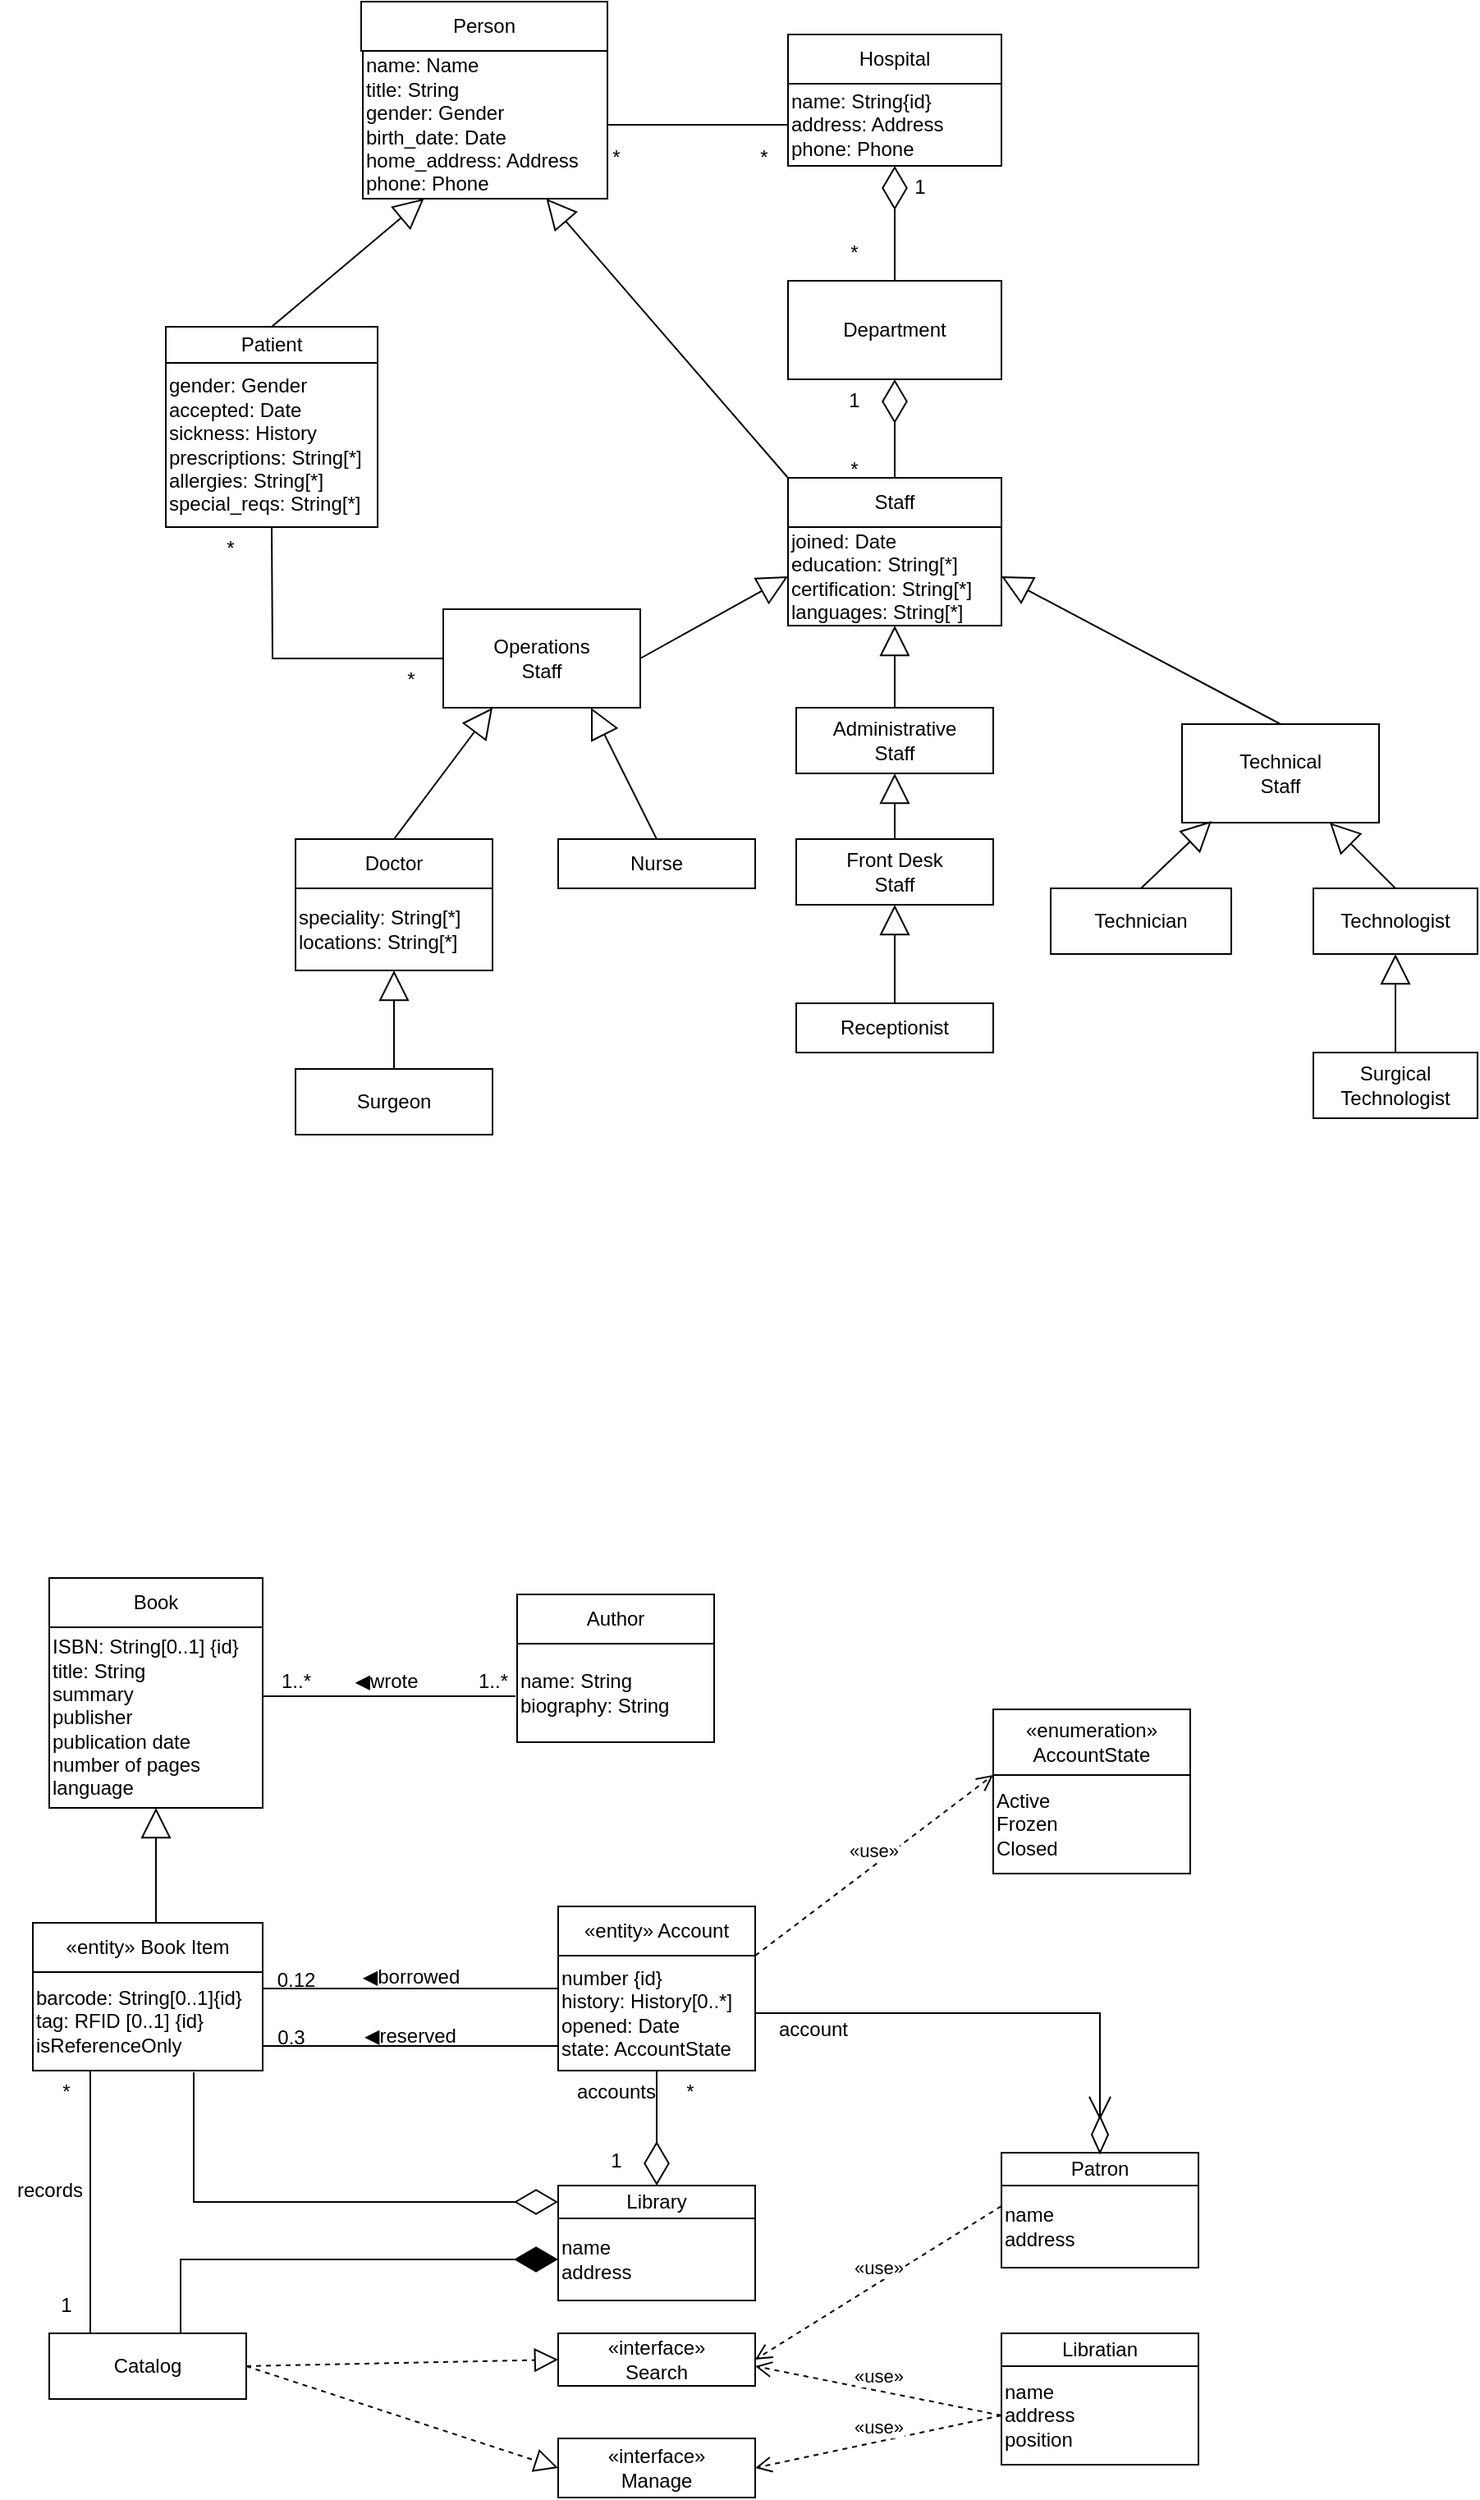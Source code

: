 <mxfile version="26.0.9">
  <diagram name="Страница — 1" id="fuKJmUN905kmGEni0khX">
    <mxGraphModel dx="2261" dy="728" grid="1" gridSize="10" guides="1" tooltips="1" connect="1" arrows="1" fold="1" page="1" pageScale="1" pageWidth="827" pageHeight="1169" math="0" shadow="0">
      <root>
        <mxCell id="0" />
        <mxCell id="1" parent="0" />
        <mxCell id="XMfgYWDyCYA7MRHsIWPS-3" value="Person" style="rounded=0;whiteSpace=wrap;html=1;" vertex="1" parent="1">
          <mxGeometry x="70" y="240" width="150" height="30" as="geometry" />
        </mxCell>
        <mxCell id="XMfgYWDyCYA7MRHsIWPS-4" value="name: Name&lt;div&gt;title: String&lt;/div&gt;&lt;div&gt;gender: Gender&lt;/div&gt;&lt;div&gt;birth_date: Date&lt;/div&gt;&lt;div&gt;home_address: Address&lt;/div&gt;&lt;div&gt;phone: Phone&lt;/div&gt;" style="rounded=0;whiteSpace=wrap;html=1;align=left;" vertex="1" parent="1">
          <mxGeometry x="71" y="270" width="149" height="90" as="geometry" />
        </mxCell>
        <mxCell id="XMfgYWDyCYA7MRHsIWPS-5" value="" style="endArrow=none;html=1;rounded=0;exitX=1;exitY=0.5;exitDx=0;exitDy=0;entryX=0;entryY=0.5;entryDx=0;entryDy=0;" edge="1" parent="1" source="XMfgYWDyCYA7MRHsIWPS-4" target="XMfgYWDyCYA7MRHsIWPS-6">
          <mxGeometry width="50" height="50" relative="1" as="geometry">
            <mxPoint x="390" y="600" as="sourcePoint" />
            <mxPoint x="280" y="320" as="targetPoint" />
          </mxGeometry>
        </mxCell>
        <mxCell id="XMfgYWDyCYA7MRHsIWPS-6" value="name: String{id}&lt;div&gt;address: Address&lt;/div&gt;&lt;div&gt;phone: Phone&lt;/div&gt;" style="rounded=0;whiteSpace=wrap;html=1;align=left;" vertex="1" parent="1">
          <mxGeometry x="330" y="290" width="130" height="50" as="geometry" />
        </mxCell>
        <mxCell id="XMfgYWDyCYA7MRHsIWPS-7" value="Hospital" style="rounded=0;whiteSpace=wrap;html=1;" vertex="1" parent="1">
          <mxGeometry x="330" y="260" width="130" height="30" as="geometry" />
        </mxCell>
        <mxCell id="XMfgYWDyCYA7MRHsIWPS-8" value="*" style="text;html=1;align=center;verticalAlign=middle;resizable=0;points=[];autosize=1;strokeColor=none;fillColor=none;" vertex="1" parent="1">
          <mxGeometry x="210" y="320" width="30" height="30" as="geometry" />
        </mxCell>
        <mxCell id="XMfgYWDyCYA7MRHsIWPS-9" value="*" style="text;html=1;align=center;verticalAlign=middle;resizable=0;points=[];autosize=1;strokeColor=none;fillColor=none;" vertex="1" parent="1">
          <mxGeometry x="300" y="320" width="30" height="30" as="geometry" />
        </mxCell>
        <mxCell id="XMfgYWDyCYA7MRHsIWPS-10" value="Department" style="rounded=0;whiteSpace=wrap;html=1;" vertex="1" parent="1">
          <mxGeometry x="330" y="410" width="130" height="60" as="geometry" />
        </mxCell>
        <mxCell id="XMfgYWDyCYA7MRHsIWPS-11" value="" style="endArrow=diamondThin;endFill=0;endSize=24;html=1;rounded=0;entryX=0.5;entryY=1;entryDx=0;entryDy=0;exitX=0.5;exitY=0;exitDx=0;exitDy=0;" edge="1" parent="1" source="XMfgYWDyCYA7MRHsIWPS-10" target="XMfgYWDyCYA7MRHsIWPS-6">
          <mxGeometry width="160" relative="1" as="geometry">
            <mxPoint x="330" y="580" as="sourcePoint" />
            <mxPoint x="490" y="580" as="targetPoint" />
          </mxGeometry>
        </mxCell>
        <mxCell id="XMfgYWDyCYA7MRHsIWPS-12" value="1" style="text;html=1;align=center;verticalAlign=middle;resizable=0;points=[];autosize=1;strokeColor=none;fillColor=none;" vertex="1" parent="1">
          <mxGeometry x="395" y="338" width="30" height="30" as="geometry" />
        </mxCell>
        <mxCell id="XMfgYWDyCYA7MRHsIWPS-13" value="*" style="text;html=1;align=center;verticalAlign=middle;resizable=0;points=[];autosize=1;strokeColor=none;fillColor=none;" vertex="1" parent="1">
          <mxGeometry x="355" y="378" width="30" height="30" as="geometry" />
        </mxCell>
        <mxCell id="XMfgYWDyCYA7MRHsIWPS-14" value="Staff" style="rounded=0;whiteSpace=wrap;html=1;" vertex="1" parent="1">
          <mxGeometry x="330" y="530" width="130" height="30" as="geometry" />
        </mxCell>
        <mxCell id="XMfgYWDyCYA7MRHsIWPS-15" value="" style="endArrow=diamondThin;endFill=0;endSize=24;html=1;rounded=0;exitX=0.5;exitY=0;exitDx=0;exitDy=0;entryX=0.5;entryY=1;entryDx=0;entryDy=0;" edge="1" parent="1" source="XMfgYWDyCYA7MRHsIWPS-14" target="XMfgYWDyCYA7MRHsIWPS-10">
          <mxGeometry width="160" relative="1" as="geometry">
            <mxPoint x="330" y="580" as="sourcePoint" />
            <mxPoint x="490" y="580" as="targetPoint" />
          </mxGeometry>
        </mxCell>
        <mxCell id="XMfgYWDyCYA7MRHsIWPS-16" value="1" style="text;html=1;align=center;verticalAlign=middle;resizable=0;points=[];autosize=1;strokeColor=none;fillColor=none;" vertex="1" parent="1">
          <mxGeometry x="355" y="468" width="30" height="30" as="geometry" />
        </mxCell>
        <mxCell id="XMfgYWDyCYA7MRHsIWPS-17" value="*" style="text;html=1;align=center;verticalAlign=middle;resizable=0;points=[];autosize=1;strokeColor=none;fillColor=none;" vertex="1" parent="1">
          <mxGeometry x="355" y="510" width="30" height="30" as="geometry" />
        </mxCell>
        <mxCell id="XMfgYWDyCYA7MRHsIWPS-18" value="joined: Date&lt;div&gt;education: String[*]&lt;/div&gt;&lt;div&gt;certification: String[*]&lt;/div&gt;&lt;div&gt;languages: String[*]&lt;/div&gt;" style="rounded=0;whiteSpace=wrap;html=1;align=left;" vertex="1" parent="1">
          <mxGeometry x="330" y="560" width="130" height="60" as="geometry" />
        </mxCell>
        <mxCell id="XMfgYWDyCYA7MRHsIWPS-19" value="" style="endArrow=block;endSize=16;endFill=0;html=1;rounded=0;exitX=0;exitY=0;exitDx=0;exitDy=0;entryX=0.75;entryY=1;entryDx=0;entryDy=0;" edge="1" parent="1" source="XMfgYWDyCYA7MRHsIWPS-14" target="XMfgYWDyCYA7MRHsIWPS-4">
          <mxGeometry width="160" relative="1" as="geometry">
            <mxPoint x="330" y="580" as="sourcePoint" />
            <mxPoint x="490" y="580" as="targetPoint" />
          </mxGeometry>
        </mxCell>
        <mxCell id="XMfgYWDyCYA7MRHsIWPS-20" value="Patient" style="rounded=0;whiteSpace=wrap;html=1;" vertex="1" parent="1">
          <mxGeometry x="-49" y="438" width="129" height="22" as="geometry" />
        </mxCell>
        <mxCell id="XMfgYWDyCYA7MRHsIWPS-21" value="gender: Gender&lt;div&gt;accepted: Date&lt;/div&gt;&lt;div&gt;sickness: History&lt;/div&gt;&lt;div&gt;prescriptions: String[*]&lt;/div&gt;&lt;div&gt;allergies: String[*]&lt;/div&gt;&lt;div&gt;special_reqs: String[*]&lt;/div&gt;" style="rounded=0;whiteSpace=wrap;html=1;align=left;" vertex="1" parent="1">
          <mxGeometry x="-49" y="460" width="129" height="100" as="geometry" />
        </mxCell>
        <mxCell id="XMfgYWDyCYA7MRHsIWPS-23" value="" style="endArrow=block;endSize=16;endFill=0;html=1;rounded=0;exitX=0.5;exitY=0;exitDx=0;exitDy=0;entryX=0.25;entryY=1;entryDx=0;entryDy=0;" edge="1" parent="1" source="XMfgYWDyCYA7MRHsIWPS-20" target="XMfgYWDyCYA7MRHsIWPS-4">
          <mxGeometry width="160" relative="1" as="geometry">
            <mxPoint x="10" y="430" as="sourcePoint" />
            <mxPoint x="170" y="430" as="targetPoint" />
          </mxGeometry>
        </mxCell>
        <mxCell id="XMfgYWDyCYA7MRHsIWPS-24" value="Administrative&lt;div&gt;Staff&lt;/div&gt;" style="rounded=0;whiteSpace=wrap;html=1;" vertex="1" parent="1">
          <mxGeometry x="335" y="670" width="120" height="40" as="geometry" />
        </mxCell>
        <mxCell id="XMfgYWDyCYA7MRHsIWPS-25" value="Front Desk&lt;div&gt;Staff&lt;/div&gt;" style="rounded=0;whiteSpace=wrap;html=1;" vertex="1" parent="1">
          <mxGeometry x="335" y="750" width="120" height="40" as="geometry" />
        </mxCell>
        <mxCell id="XMfgYWDyCYA7MRHsIWPS-26" value="Receptionist" style="rounded=0;whiteSpace=wrap;html=1;" vertex="1" parent="1">
          <mxGeometry x="335" y="850" width="120" height="30" as="geometry" />
        </mxCell>
        <mxCell id="XMfgYWDyCYA7MRHsIWPS-27" value="" style="endArrow=block;endSize=16;endFill=0;html=1;rounded=0;exitX=0.5;exitY=0;exitDx=0;exitDy=0;entryX=0.5;entryY=1;entryDx=0;entryDy=0;" edge="1" parent="1" source="XMfgYWDyCYA7MRHsIWPS-24" target="XMfgYWDyCYA7MRHsIWPS-18">
          <mxGeometry width="160" relative="1" as="geometry">
            <mxPoint x="330" y="680" as="sourcePoint" />
            <mxPoint x="490" y="680" as="targetPoint" />
          </mxGeometry>
        </mxCell>
        <mxCell id="XMfgYWDyCYA7MRHsIWPS-28" value="" style="endArrow=block;endSize=16;endFill=0;html=1;rounded=0;exitX=0.5;exitY=0;exitDx=0;exitDy=0;entryX=0.5;entryY=1;entryDx=0;entryDy=0;" edge="1" parent="1" source="XMfgYWDyCYA7MRHsIWPS-25" target="XMfgYWDyCYA7MRHsIWPS-24">
          <mxGeometry width="160" relative="1" as="geometry">
            <mxPoint x="330" y="680" as="sourcePoint" />
            <mxPoint x="490" y="680" as="targetPoint" />
          </mxGeometry>
        </mxCell>
        <mxCell id="XMfgYWDyCYA7MRHsIWPS-29" value="" style="endArrow=block;endSize=16;endFill=0;html=1;rounded=0;exitX=0.5;exitY=0;exitDx=0;exitDy=0;entryX=0.5;entryY=1;entryDx=0;entryDy=0;" edge="1" parent="1" source="XMfgYWDyCYA7MRHsIWPS-26" target="XMfgYWDyCYA7MRHsIWPS-25">
          <mxGeometry width="160" relative="1" as="geometry">
            <mxPoint x="330" y="680" as="sourcePoint" />
            <mxPoint x="390" y="786" as="targetPoint" />
          </mxGeometry>
        </mxCell>
        <mxCell id="XMfgYWDyCYA7MRHsIWPS-31" value="Operations&lt;div&gt;Staff&lt;/div&gt;" style="rounded=0;whiteSpace=wrap;html=1;" vertex="1" parent="1">
          <mxGeometry x="120" y="610" width="120" height="60" as="geometry" />
        </mxCell>
        <mxCell id="XMfgYWDyCYA7MRHsIWPS-32" value="" style="endArrow=none;html=1;rounded=0;exitX=0.5;exitY=1;exitDx=0;exitDy=0;entryX=0;entryY=0.5;entryDx=0;entryDy=0;" edge="1" parent="1" source="XMfgYWDyCYA7MRHsIWPS-21" target="XMfgYWDyCYA7MRHsIWPS-31">
          <mxGeometry width="50" height="50" relative="1" as="geometry">
            <mxPoint x="390" y="900" as="sourcePoint" />
            <mxPoint x="440" y="850" as="targetPoint" />
            <Array as="points">
              <mxPoint x="16" y="640" />
            </Array>
          </mxGeometry>
        </mxCell>
        <mxCell id="XMfgYWDyCYA7MRHsIWPS-33" value="*" style="text;html=1;align=center;verticalAlign=middle;resizable=0;points=[];autosize=1;strokeColor=none;fillColor=none;" vertex="1" parent="1">
          <mxGeometry x="-25" y="558" width="30" height="30" as="geometry" />
        </mxCell>
        <mxCell id="XMfgYWDyCYA7MRHsIWPS-34" value="*" style="text;html=1;align=center;verticalAlign=middle;resizable=0;points=[];autosize=1;strokeColor=none;fillColor=none;" vertex="1" parent="1">
          <mxGeometry x="85" y="638" width="30" height="30" as="geometry" />
        </mxCell>
        <mxCell id="XMfgYWDyCYA7MRHsIWPS-35" value="" style="endArrow=block;endSize=16;endFill=0;html=1;rounded=0;exitX=1;exitY=0.5;exitDx=0;exitDy=0;entryX=0;entryY=0.5;entryDx=0;entryDy=0;" edge="1" parent="1" source="XMfgYWDyCYA7MRHsIWPS-31" target="XMfgYWDyCYA7MRHsIWPS-18">
          <mxGeometry width="160" relative="1" as="geometry">
            <mxPoint x="330" y="880" as="sourcePoint" />
            <mxPoint x="490" y="880" as="targetPoint" />
          </mxGeometry>
        </mxCell>
        <mxCell id="XMfgYWDyCYA7MRHsIWPS-36" value="" style="endArrow=block;endSize=16;endFill=0;html=1;rounded=0;entryX=0.25;entryY=1;entryDx=0;entryDy=0;exitX=0.5;exitY=0;exitDx=0;exitDy=0;" edge="1" parent="1" source="XMfgYWDyCYA7MRHsIWPS-37" target="XMfgYWDyCYA7MRHsIWPS-31">
          <mxGeometry width="160" relative="1" as="geometry">
            <mxPoint x="110" y="750" as="sourcePoint" />
            <mxPoint x="490" y="780" as="targetPoint" />
          </mxGeometry>
        </mxCell>
        <mxCell id="XMfgYWDyCYA7MRHsIWPS-37" value="Doctor" style="rounded=0;whiteSpace=wrap;html=1;" vertex="1" parent="1">
          <mxGeometry x="30" y="750" width="120" height="30" as="geometry" />
        </mxCell>
        <mxCell id="XMfgYWDyCYA7MRHsIWPS-38" value="speciality: String[*]&lt;div&gt;locations: String[*]&lt;/div&gt;" style="rounded=0;whiteSpace=wrap;html=1;align=left;" vertex="1" parent="1">
          <mxGeometry x="30" y="780" width="120" height="50" as="geometry" />
        </mxCell>
        <mxCell id="XMfgYWDyCYA7MRHsIWPS-39" value="" style="endArrow=block;endSize=16;endFill=0;html=1;rounded=0;entryX=0.75;entryY=1;entryDx=0;entryDy=0;exitX=0.5;exitY=0;exitDx=0;exitDy=0;" edge="1" parent="1" source="XMfgYWDyCYA7MRHsIWPS-40" target="XMfgYWDyCYA7MRHsIWPS-31">
          <mxGeometry width="160" relative="1" as="geometry">
            <mxPoint x="250" y="740" as="sourcePoint" />
            <mxPoint x="490" y="780" as="targetPoint" />
          </mxGeometry>
        </mxCell>
        <mxCell id="XMfgYWDyCYA7MRHsIWPS-40" value="Nurse" style="rounded=0;whiteSpace=wrap;html=1;" vertex="1" parent="1">
          <mxGeometry x="190" y="750" width="120" height="30" as="geometry" />
        </mxCell>
        <mxCell id="XMfgYWDyCYA7MRHsIWPS-41" value="" style="endArrow=block;endSize=16;endFill=0;html=1;rounded=0;entryX=0.5;entryY=1;entryDx=0;entryDy=0;exitX=0.5;exitY=0;exitDx=0;exitDy=0;" edge="1" parent="1" source="XMfgYWDyCYA7MRHsIWPS-42" target="XMfgYWDyCYA7MRHsIWPS-38">
          <mxGeometry width="160" relative="1" as="geometry">
            <mxPoint x="80" y="890" as="sourcePoint" />
            <mxPoint x="490" y="780" as="targetPoint" />
          </mxGeometry>
        </mxCell>
        <mxCell id="XMfgYWDyCYA7MRHsIWPS-42" value="Surgeon" style="rounded=0;whiteSpace=wrap;html=1;" vertex="1" parent="1">
          <mxGeometry x="30" y="890" width="120" height="40" as="geometry" />
        </mxCell>
        <mxCell id="XMfgYWDyCYA7MRHsIWPS-44" value="" style="endArrow=block;endSize=16;endFill=0;html=1;rounded=0;entryX=1;entryY=0.5;entryDx=0;entryDy=0;" edge="1" parent="1" target="XMfgYWDyCYA7MRHsIWPS-18">
          <mxGeometry width="160" relative="1" as="geometry">
            <mxPoint x="630" y="680" as="sourcePoint" />
            <mxPoint x="670" y="638" as="targetPoint" />
          </mxGeometry>
        </mxCell>
        <mxCell id="XMfgYWDyCYA7MRHsIWPS-45" value="Technical&lt;div&gt;Staff&lt;/div&gt;" style="rounded=0;whiteSpace=wrap;html=1;" vertex="1" parent="1">
          <mxGeometry x="570" y="680" width="120" height="60" as="geometry" />
        </mxCell>
        <mxCell id="XMfgYWDyCYA7MRHsIWPS-46" value="Technician" style="rounded=0;whiteSpace=wrap;html=1;" vertex="1" parent="1">
          <mxGeometry x="490" y="780" width="110" height="40" as="geometry" />
        </mxCell>
        <mxCell id="XMfgYWDyCYA7MRHsIWPS-47" value="" style="endArrow=block;endSize=16;endFill=0;html=1;rounded=0;exitX=0.5;exitY=0;exitDx=0;exitDy=0;entryX=0.15;entryY=0.983;entryDx=0;entryDy=0;entryPerimeter=0;" edge="1" parent="1" source="XMfgYWDyCYA7MRHsIWPS-46" target="XMfgYWDyCYA7MRHsIWPS-45">
          <mxGeometry width="160" relative="1" as="geometry">
            <mxPoint x="330" y="780" as="sourcePoint" />
            <mxPoint x="490" y="780" as="targetPoint" />
          </mxGeometry>
        </mxCell>
        <mxCell id="XMfgYWDyCYA7MRHsIWPS-48" value="Technologist" style="rounded=0;whiteSpace=wrap;html=1;" vertex="1" parent="1">
          <mxGeometry x="650" y="780" width="100" height="40" as="geometry" />
        </mxCell>
        <mxCell id="XMfgYWDyCYA7MRHsIWPS-49" value="" style="endArrow=block;endSize=16;endFill=0;html=1;rounded=0;exitX=0.5;exitY=0;exitDx=0;exitDy=0;entryX=0.75;entryY=1;entryDx=0;entryDy=0;" edge="1" parent="1" source="XMfgYWDyCYA7MRHsIWPS-48" target="XMfgYWDyCYA7MRHsIWPS-45">
          <mxGeometry width="160" relative="1" as="geometry">
            <mxPoint x="330" y="780" as="sourcePoint" />
            <mxPoint x="490" y="780" as="targetPoint" />
          </mxGeometry>
        </mxCell>
        <mxCell id="XMfgYWDyCYA7MRHsIWPS-50" value="Surgical&lt;div&gt;Technologist&lt;/div&gt;" style="rounded=0;whiteSpace=wrap;html=1;" vertex="1" parent="1">
          <mxGeometry x="650" y="880" width="100" height="40" as="geometry" />
        </mxCell>
        <mxCell id="XMfgYWDyCYA7MRHsIWPS-51" value="" style="endArrow=block;endSize=16;endFill=0;html=1;rounded=0;exitX=0.5;exitY=0;exitDx=0;exitDy=0;entryX=0.5;entryY=1;entryDx=0;entryDy=0;" edge="1" parent="1" source="XMfgYWDyCYA7MRHsIWPS-50" target="XMfgYWDyCYA7MRHsIWPS-48">
          <mxGeometry width="160" relative="1" as="geometry">
            <mxPoint x="330" y="780" as="sourcePoint" />
            <mxPoint x="490" y="780" as="targetPoint" />
          </mxGeometry>
        </mxCell>
        <mxCell id="XMfgYWDyCYA7MRHsIWPS-52" value="Book" style="rounded=0;whiteSpace=wrap;html=1;" vertex="1" parent="1">
          <mxGeometry x="-120" y="1200" width="130" height="30" as="geometry" />
        </mxCell>
        <mxCell id="XMfgYWDyCYA7MRHsIWPS-53" value="ISBN: String[0..1] {id}&lt;div&gt;title: String&lt;/div&gt;&lt;div&gt;summary&lt;/div&gt;&lt;div&gt;publisher&lt;/div&gt;&lt;div&gt;publication date&lt;/div&gt;&lt;div&gt;number of pages&lt;/div&gt;&lt;div&gt;language&lt;/div&gt;" style="rounded=0;whiteSpace=wrap;html=1;align=left;" vertex="1" parent="1">
          <mxGeometry x="-120" y="1230" width="130" height="110" as="geometry" />
        </mxCell>
        <mxCell id="XMfgYWDyCYA7MRHsIWPS-54" value="Author" style="rounded=0;whiteSpace=wrap;html=1;" vertex="1" parent="1">
          <mxGeometry x="165" y="1210" width="120" height="30" as="geometry" />
        </mxCell>
        <mxCell id="XMfgYWDyCYA7MRHsIWPS-55" value="name: String&lt;div&gt;biography: String&lt;/div&gt;" style="rounded=0;whiteSpace=wrap;html=1;align=left;" vertex="1" parent="1">
          <mxGeometry x="165" y="1240" width="120" height="60" as="geometry" />
        </mxCell>
        <mxCell id="XMfgYWDyCYA7MRHsIWPS-56" value="" style="endArrow=none;html=1;rounded=0;exitX=0;exitY=0.8;exitDx=0;exitDy=0;exitPerimeter=0;" edge="1" parent="1" source="XMfgYWDyCYA7MRHsIWPS-57">
          <mxGeometry width="50" height="50" relative="1" as="geometry">
            <mxPoint x="390" y="1250" as="sourcePoint" />
            <mxPoint x="164" y="1272" as="targetPoint" />
          </mxGeometry>
        </mxCell>
        <mxCell id="XMfgYWDyCYA7MRHsIWPS-57" value="1..*" style="text;html=1;align=center;verticalAlign=middle;resizable=0;points=[];autosize=1;strokeColor=none;fillColor=none;" vertex="1" parent="1">
          <mxGeometry x="10" y="1248" width="40" height="30" as="geometry" />
        </mxCell>
        <mxCell id="XMfgYWDyCYA7MRHsIWPS-58" value="◀wrote" style="text;html=1;align=center;verticalAlign=middle;resizable=0;points=[];autosize=1;strokeColor=none;fillColor=none;" vertex="1" parent="1">
          <mxGeometry x="55" y="1248" width="60" height="30" as="geometry" />
        </mxCell>
        <mxCell id="XMfgYWDyCYA7MRHsIWPS-61" value="1..*" style="text;html=1;align=center;verticalAlign=middle;resizable=0;points=[];autosize=1;strokeColor=none;fillColor=none;" vertex="1" parent="1">
          <mxGeometry x="130" y="1248" width="40" height="30" as="geometry" />
        </mxCell>
        <mxCell id="XMfgYWDyCYA7MRHsIWPS-62" value="" style="endArrow=block;endSize=16;endFill=0;html=1;rounded=0;entryX=0.5;entryY=1;entryDx=0;entryDy=0;" edge="1" parent="1" target="XMfgYWDyCYA7MRHsIWPS-53">
          <mxGeometry width="160" relative="1" as="geometry">
            <mxPoint x="-55" y="1410" as="sourcePoint" />
            <mxPoint x="490" y="1220" as="targetPoint" />
          </mxGeometry>
        </mxCell>
        <mxCell id="XMfgYWDyCYA7MRHsIWPS-63" value="«entity» Book Item" style="rounded=0;whiteSpace=wrap;html=1;" vertex="1" parent="1">
          <mxGeometry x="-130" y="1410" width="140" height="30" as="geometry" />
        </mxCell>
        <mxCell id="XMfgYWDyCYA7MRHsIWPS-64" value="barcode: String[0..1]{id}&lt;div&gt;tag: RFID [0..1] {id}&lt;/div&gt;&lt;div&gt;isReferenceOnly&lt;/div&gt;" style="rounded=0;whiteSpace=wrap;html=1;align=left;" vertex="1" parent="1">
          <mxGeometry x="-130" y="1440" width="140" height="60" as="geometry" />
        </mxCell>
        <mxCell id="XMfgYWDyCYA7MRHsIWPS-65" value="Catalog" style="rounded=0;whiteSpace=wrap;html=1;" vertex="1" parent="1">
          <mxGeometry x="-120" y="1660" width="120" height="40" as="geometry" />
        </mxCell>
        <mxCell id="XMfgYWDyCYA7MRHsIWPS-66" value="" style="endArrow=none;html=1;rounded=0;entryX=0.25;entryY=1;entryDx=0;entryDy=0;" edge="1" parent="1" target="XMfgYWDyCYA7MRHsIWPS-64">
          <mxGeometry width="50" height="50" relative="1" as="geometry">
            <mxPoint x="-95" y="1660" as="sourcePoint" />
            <mxPoint x="440" y="1400" as="targetPoint" />
          </mxGeometry>
        </mxCell>
        <mxCell id="XMfgYWDyCYA7MRHsIWPS-67" value="records" style="text;html=1;align=center;verticalAlign=middle;resizable=0;points=[];autosize=1;strokeColor=none;fillColor=none;" vertex="1" parent="1">
          <mxGeometry x="-150" y="1558" width="60" height="30" as="geometry" />
        </mxCell>
        <mxCell id="XMfgYWDyCYA7MRHsIWPS-68" value="*" style="text;html=1;align=center;verticalAlign=middle;resizable=0;points=[];autosize=1;strokeColor=none;fillColor=none;" vertex="1" parent="1">
          <mxGeometry x="-125" y="1498" width="30" height="30" as="geometry" />
        </mxCell>
        <mxCell id="XMfgYWDyCYA7MRHsIWPS-69" value="1" style="text;html=1;align=center;verticalAlign=middle;resizable=0;points=[];autosize=1;strokeColor=none;fillColor=none;" vertex="1" parent="1">
          <mxGeometry x="-125" y="1628" width="30" height="30" as="geometry" />
        </mxCell>
        <mxCell id="XMfgYWDyCYA7MRHsIWPS-70" value="Library" style="rounded=0;whiteSpace=wrap;html=1;" vertex="1" parent="1">
          <mxGeometry x="190" y="1570" width="120" height="20" as="geometry" />
        </mxCell>
        <mxCell id="XMfgYWDyCYA7MRHsIWPS-71" value="name&lt;div&gt;address&lt;/div&gt;" style="rounded=0;whiteSpace=wrap;html=1;align=left;" vertex="1" parent="1">
          <mxGeometry x="190" y="1590" width="120" height="50" as="geometry" />
        </mxCell>
        <mxCell id="XMfgYWDyCYA7MRHsIWPS-72" value="" style="endArrow=diamondThin;endFill=0;endSize=24;html=1;rounded=0;exitX=0.7;exitY=1.017;exitDx=0;exitDy=0;exitPerimeter=0;entryX=0;entryY=0.5;entryDx=0;entryDy=0;" edge="1" parent="1" source="XMfgYWDyCYA7MRHsIWPS-64" target="XMfgYWDyCYA7MRHsIWPS-70">
          <mxGeometry width="160" relative="1" as="geometry">
            <mxPoint x="330" y="1420" as="sourcePoint" />
            <mxPoint x="190" y="1550" as="targetPoint" />
            <Array as="points">
              <mxPoint x="-32" y="1580" />
            </Array>
          </mxGeometry>
        </mxCell>
        <mxCell id="XMfgYWDyCYA7MRHsIWPS-73" value="" style="endArrow=diamondThin;endFill=1;endSize=24;html=1;rounded=0;entryX=0;entryY=0.5;entryDx=0;entryDy=0;" edge="1" parent="1" target="XMfgYWDyCYA7MRHsIWPS-71">
          <mxGeometry width="160" relative="1" as="geometry">
            <mxPoint x="-40" y="1660" as="sourcePoint" />
            <mxPoint x="490" y="1420" as="targetPoint" />
            <Array as="points">
              <mxPoint x="-40" y="1615" />
            </Array>
          </mxGeometry>
        </mxCell>
        <mxCell id="XMfgYWDyCYA7MRHsIWPS-74" value="«entity» Account" style="rounded=0;whiteSpace=wrap;html=1;" vertex="1" parent="1">
          <mxGeometry x="190" y="1400" width="120" height="30" as="geometry" />
        </mxCell>
        <mxCell id="XMfgYWDyCYA7MRHsIWPS-75" value="number {id}&lt;div&gt;history: History[0..*]&lt;/div&gt;&lt;div&gt;opened: Date&lt;/div&gt;&lt;div&gt;state: AccountState&lt;/div&gt;" style="rounded=0;whiteSpace=wrap;html=1;align=left;" vertex="1" parent="1">
          <mxGeometry x="190" y="1430" width="120" height="70" as="geometry" />
        </mxCell>
        <mxCell id="XMfgYWDyCYA7MRHsIWPS-76" value="" style="endArrow=none;html=1;rounded=0;exitX=1;exitY=0;exitDx=0;exitDy=0;" edge="1" parent="1">
          <mxGeometry width="50" height="50" relative="1" as="geometry">
            <mxPoint x="10" y="1450" as="sourcePoint" />
            <mxPoint x="190" y="1450" as="targetPoint" />
          </mxGeometry>
        </mxCell>
        <mxCell id="XMfgYWDyCYA7MRHsIWPS-77" value="0.12" style="text;html=1;align=center;verticalAlign=middle;resizable=0;points=[];autosize=1;strokeColor=none;fillColor=none;" vertex="1" parent="1">
          <mxGeometry x="5" y="1430" width="50" height="30" as="geometry" />
        </mxCell>
        <mxCell id="XMfgYWDyCYA7MRHsIWPS-78" value="" style="endArrow=none;html=1;rounded=0;exitX=1;exitY=0.75;exitDx=0;exitDy=0;" edge="1" parent="1" source="XMfgYWDyCYA7MRHsIWPS-64">
          <mxGeometry width="50" height="50" relative="1" as="geometry">
            <mxPoint x="390" y="1500" as="sourcePoint" />
            <mxPoint x="190" y="1485" as="targetPoint" />
          </mxGeometry>
        </mxCell>
        <mxCell id="XMfgYWDyCYA7MRHsIWPS-79" value="0.3" style="text;html=1;align=center;verticalAlign=middle;resizable=0;points=[];autosize=1;strokeColor=none;fillColor=none;" vertex="1" parent="1">
          <mxGeometry x="7" y="1465" width="40" height="30" as="geometry" />
        </mxCell>
        <mxCell id="XMfgYWDyCYA7MRHsIWPS-80" value="◀borrowed" style="text;html=1;align=center;verticalAlign=middle;resizable=0;points=[];autosize=1;strokeColor=none;fillColor=none;" vertex="1" parent="1">
          <mxGeometry x="60" y="1428" width="80" height="30" as="geometry" />
        </mxCell>
        <mxCell id="XMfgYWDyCYA7MRHsIWPS-81" value="◀reserved" style="text;html=1;align=center;verticalAlign=middle;whiteSpace=wrap;rounded=0;" vertex="1" parent="1">
          <mxGeometry x="70" y="1464" width="60" height="30" as="geometry" />
        </mxCell>
        <mxCell id="XMfgYWDyCYA7MRHsIWPS-82" value="" style="endArrow=diamondThin;endFill=0;endSize=24;html=1;rounded=0;exitX=0.5;exitY=1;exitDx=0;exitDy=0;" edge="1" parent="1" source="XMfgYWDyCYA7MRHsIWPS-75" target="XMfgYWDyCYA7MRHsIWPS-70">
          <mxGeometry width="160" relative="1" as="geometry">
            <mxPoint x="330" y="1480" as="sourcePoint" />
            <mxPoint x="490" y="1480" as="targetPoint" />
          </mxGeometry>
        </mxCell>
        <mxCell id="XMfgYWDyCYA7MRHsIWPS-83" value="accounts" style="text;html=1;align=center;verticalAlign=middle;resizable=0;points=[];autosize=1;strokeColor=none;fillColor=none;" vertex="1" parent="1">
          <mxGeometry x="190" y="1498" width="70" height="30" as="geometry" />
        </mxCell>
        <mxCell id="XMfgYWDyCYA7MRHsIWPS-84" value="*" style="text;html=1;align=center;verticalAlign=middle;resizable=0;points=[];autosize=1;strokeColor=none;fillColor=none;" vertex="1" parent="1">
          <mxGeometry x="255" y="1498" width="30" height="30" as="geometry" />
        </mxCell>
        <mxCell id="XMfgYWDyCYA7MRHsIWPS-85" value="1" style="text;html=1;align=center;verticalAlign=middle;resizable=0;points=[];autosize=1;strokeColor=none;fillColor=none;" vertex="1" parent="1">
          <mxGeometry x="210" y="1540" width="30" height="30" as="geometry" />
        </mxCell>
        <mxCell id="XMfgYWDyCYA7MRHsIWPS-86" value="«enumeration»&lt;div&gt;AccountState&lt;/div&gt;" style="rounded=0;whiteSpace=wrap;html=1;" vertex="1" parent="1">
          <mxGeometry x="455" y="1280" width="120" height="40" as="geometry" />
        </mxCell>
        <mxCell id="XMfgYWDyCYA7MRHsIWPS-87" value="Active&lt;div&gt;Frozen&lt;/div&gt;&lt;div&gt;Closed&lt;/div&gt;" style="rounded=0;whiteSpace=wrap;html=1;align=left;" vertex="1" parent="1">
          <mxGeometry x="455" y="1320" width="120" height="60" as="geometry" />
        </mxCell>
        <mxCell id="XMfgYWDyCYA7MRHsIWPS-88" value="«use»" style="html=1;verticalAlign=bottom;endArrow=open;dashed=1;endSize=8;curved=0;rounded=0;entryX=0;entryY=0;entryDx=0;entryDy=0;exitX=1;exitY=1;exitDx=0;exitDy=0;" edge="1" parent="1" source="XMfgYWDyCYA7MRHsIWPS-74" target="XMfgYWDyCYA7MRHsIWPS-87">
          <mxGeometry relative="1" as="geometry">
            <mxPoint x="450" y="1280" as="sourcePoint" />
            <mxPoint x="370" y="1280" as="targetPoint" />
          </mxGeometry>
        </mxCell>
        <mxCell id="XMfgYWDyCYA7MRHsIWPS-89" value="Patron" style="rounded=0;whiteSpace=wrap;html=1;" vertex="1" parent="1">
          <mxGeometry x="460" y="1550" width="120" height="20" as="geometry" />
        </mxCell>
        <mxCell id="XMfgYWDyCYA7MRHsIWPS-90" value="name&lt;div&gt;address&lt;/div&gt;" style="rounded=0;whiteSpace=wrap;html=1;align=left;" vertex="1" parent="1">
          <mxGeometry x="460" y="1570" width="120" height="50" as="geometry" />
        </mxCell>
        <mxCell id="XMfgYWDyCYA7MRHsIWPS-91" value="" style="endArrow=open;endFill=1;endSize=12;html=1;rounded=0;exitX=1;exitY=0.5;exitDx=0;exitDy=0;" edge="1" parent="1" source="XMfgYWDyCYA7MRHsIWPS-75">
          <mxGeometry width="160" relative="1" as="geometry">
            <mxPoint x="330" y="1480" as="sourcePoint" />
            <mxPoint x="520" y="1530" as="targetPoint" />
            <Array as="points">
              <mxPoint x="520" y="1465" />
            </Array>
          </mxGeometry>
        </mxCell>
        <mxCell id="XMfgYWDyCYA7MRHsIWPS-92" value="account" style="text;html=1;align=center;verticalAlign=middle;resizable=0;points=[];autosize=1;strokeColor=none;fillColor=none;" vertex="1" parent="1">
          <mxGeometry x="310" y="1460" width="70" height="30" as="geometry" />
        </mxCell>
        <mxCell id="XMfgYWDyCYA7MRHsIWPS-93" value="" style="rhombus;whiteSpace=wrap;html=1;" vertex="1" parent="1">
          <mxGeometry x="515" y="1528" width="10" height="22" as="geometry" />
        </mxCell>
        <mxCell id="XMfgYWDyCYA7MRHsIWPS-94" value="«interface»&lt;div&gt;Search&lt;/div&gt;" style="rounded=0;whiteSpace=wrap;html=1;" vertex="1" parent="1">
          <mxGeometry x="190" y="1660" width="120" height="32" as="geometry" />
        </mxCell>
        <mxCell id="XMfgYWDyCYA7MRHsIWPS-95" value="«interface»&lt;div&gt;Manage&lt;/div&gt;" style="rounded=0;whiteSpace=wrap;html=1;" vertex="1" parent="1">
          <mxGeometry x="190" y="1724" width="120" height="36" as="geometry" />
        </mxCell>
        <mxCell id="XMfgYWDyCYA7MRHsIWPS-97" value="" style="endArrow=block;dashed=1;endFill=0;endSize=12;html=1;rounded=0;exitX=1;exitY=0.5;exitDx=0;exitDy=0;entryX=0;entryY=0.5;entryDx=0;entryDy=0;" edge="1" parent="1" source="XMfgYWDyCYA7MRHsIWPS-65" target="XMfgYWDyCYA7MRHsIWPS-94">
          <mxGeometry width="160" relative="1" as="geometry">
            <mxPoint x="330" y="1580" as="sourcePoint" />
            <mxPoint x="490" y="1580" as="targetPoint" />
          </mxGeometry>
        </mxCell>
        <mxCell id="XMfgYWDyCYA7MRHsIWPS-99" value="" style="endArrow=block;dashed=1;endFill=0;endSize=12;html=1;rounded=0;exitX=1;exitY=0.5;exitDx=0;exitDy=0;entryX=0;entryY=0.5;entryDx=0;entryDy=0;" edge="1" parent="1" source="XMfgYWDyCYA7MRHsIWPS-65" target="XMfgYWDyCYA7MRHsIWPS-95">
          <mxGeometry width="160" relative="1" as="geometry">
            <mxPoint x="330" y="1580" as="sourcePoint" />
            <mxPoint x="490" y="1580" as="targetPoint" />
          </mxGeometry>
        </mxCell>
        <mxCell id="XMfgYWDyCYA7MRHsIWPS-101" value="«use»" style="html=1;verticalAlign=bottom;endArrow=open;dashed=1;endSize=8;curved=0;rounded=0;entryX=1;entryY=0.5;entryDx=0;entryDy=0;exitX=0;exitY=0.25;exitDx=0;exitDy=0;" edge="1" parent="1" source="XMfgYWDyCYA7MRHsIWPS-90" target="XMfgYWDyCYA7MRHsIWPS-94">
          <mxGeometry relative="1" as="geometry">
            <mxPoint x="450" y="1580" as="sourcePoint" />
            <mxPoint x="370" y="1580" as="targetPoint" />
          </mxGeometry>
        </mxCell>
        <mxCell id="XMfgYWDyCYA7MRHsIWPS-102" value="Libratian" style="rounded=0;whiteSpace=wrap;html=1;" vertex="1" parent="1">
          <mxGeometry x="460" y="1660" width="120" height="20" as="geometry" />
        </mxCell>
        <mxCell id="XMfgYWDyCYA7MRHsIWPS-103" value="name&lt;div&gt;address&lt;/div&gt;&lt;div&gt;position&lt;/div&gt;" style="rounded=0;whiteSpace=wrap;html=1;align=left;" vertex="1" parent="1">
          <mxGeometry x="460" y="1680" width="120" height="60" as="geometry" />
        </mxCell>
        <mxCell id="XMfgYWDyCYA7MRHsIWPS-105" value="«use»" style="html=1;verticalAlign=bottom;endArrow=open;dashed=1;endSize=8;curved=0;rounded=0;entryX=1;entryY=0.5;entryDx=0;entryDy=0;" edge="1" parent="1" target="XMfgYWDyCYA7MRHsIWPS-95">
          <mxGeometry x="0.004" relative="1" as="geometry">
            <mxPoint x="460" y="1710" as="sourcePoint" />
            <mxPoint x="370" y="1580" as="targetPoint" />
            <mxPoint as="offset" />
          </mxGeometry>
        </mxCell>
        <mxCell id="XMfgYWDyCYA7MRHsIWPS-106" value="«use»" style="html=1;verticalAlign=bottom;endArrow=open;dashed=1;endSize=8;curved=0;rounded=0;" edge="1" parent="1">
          <mxGeometry relative="1" as="geometry">
            <mxPoint x="460" y="1710" as="sourcePoint" />
            <mxPoint x="310" y="1680" as="targetPoint" />
          </mxGeometry>
        </mxCell>
      </root>
    </mxGraphModel>
  </diagram>
</mxfile>
